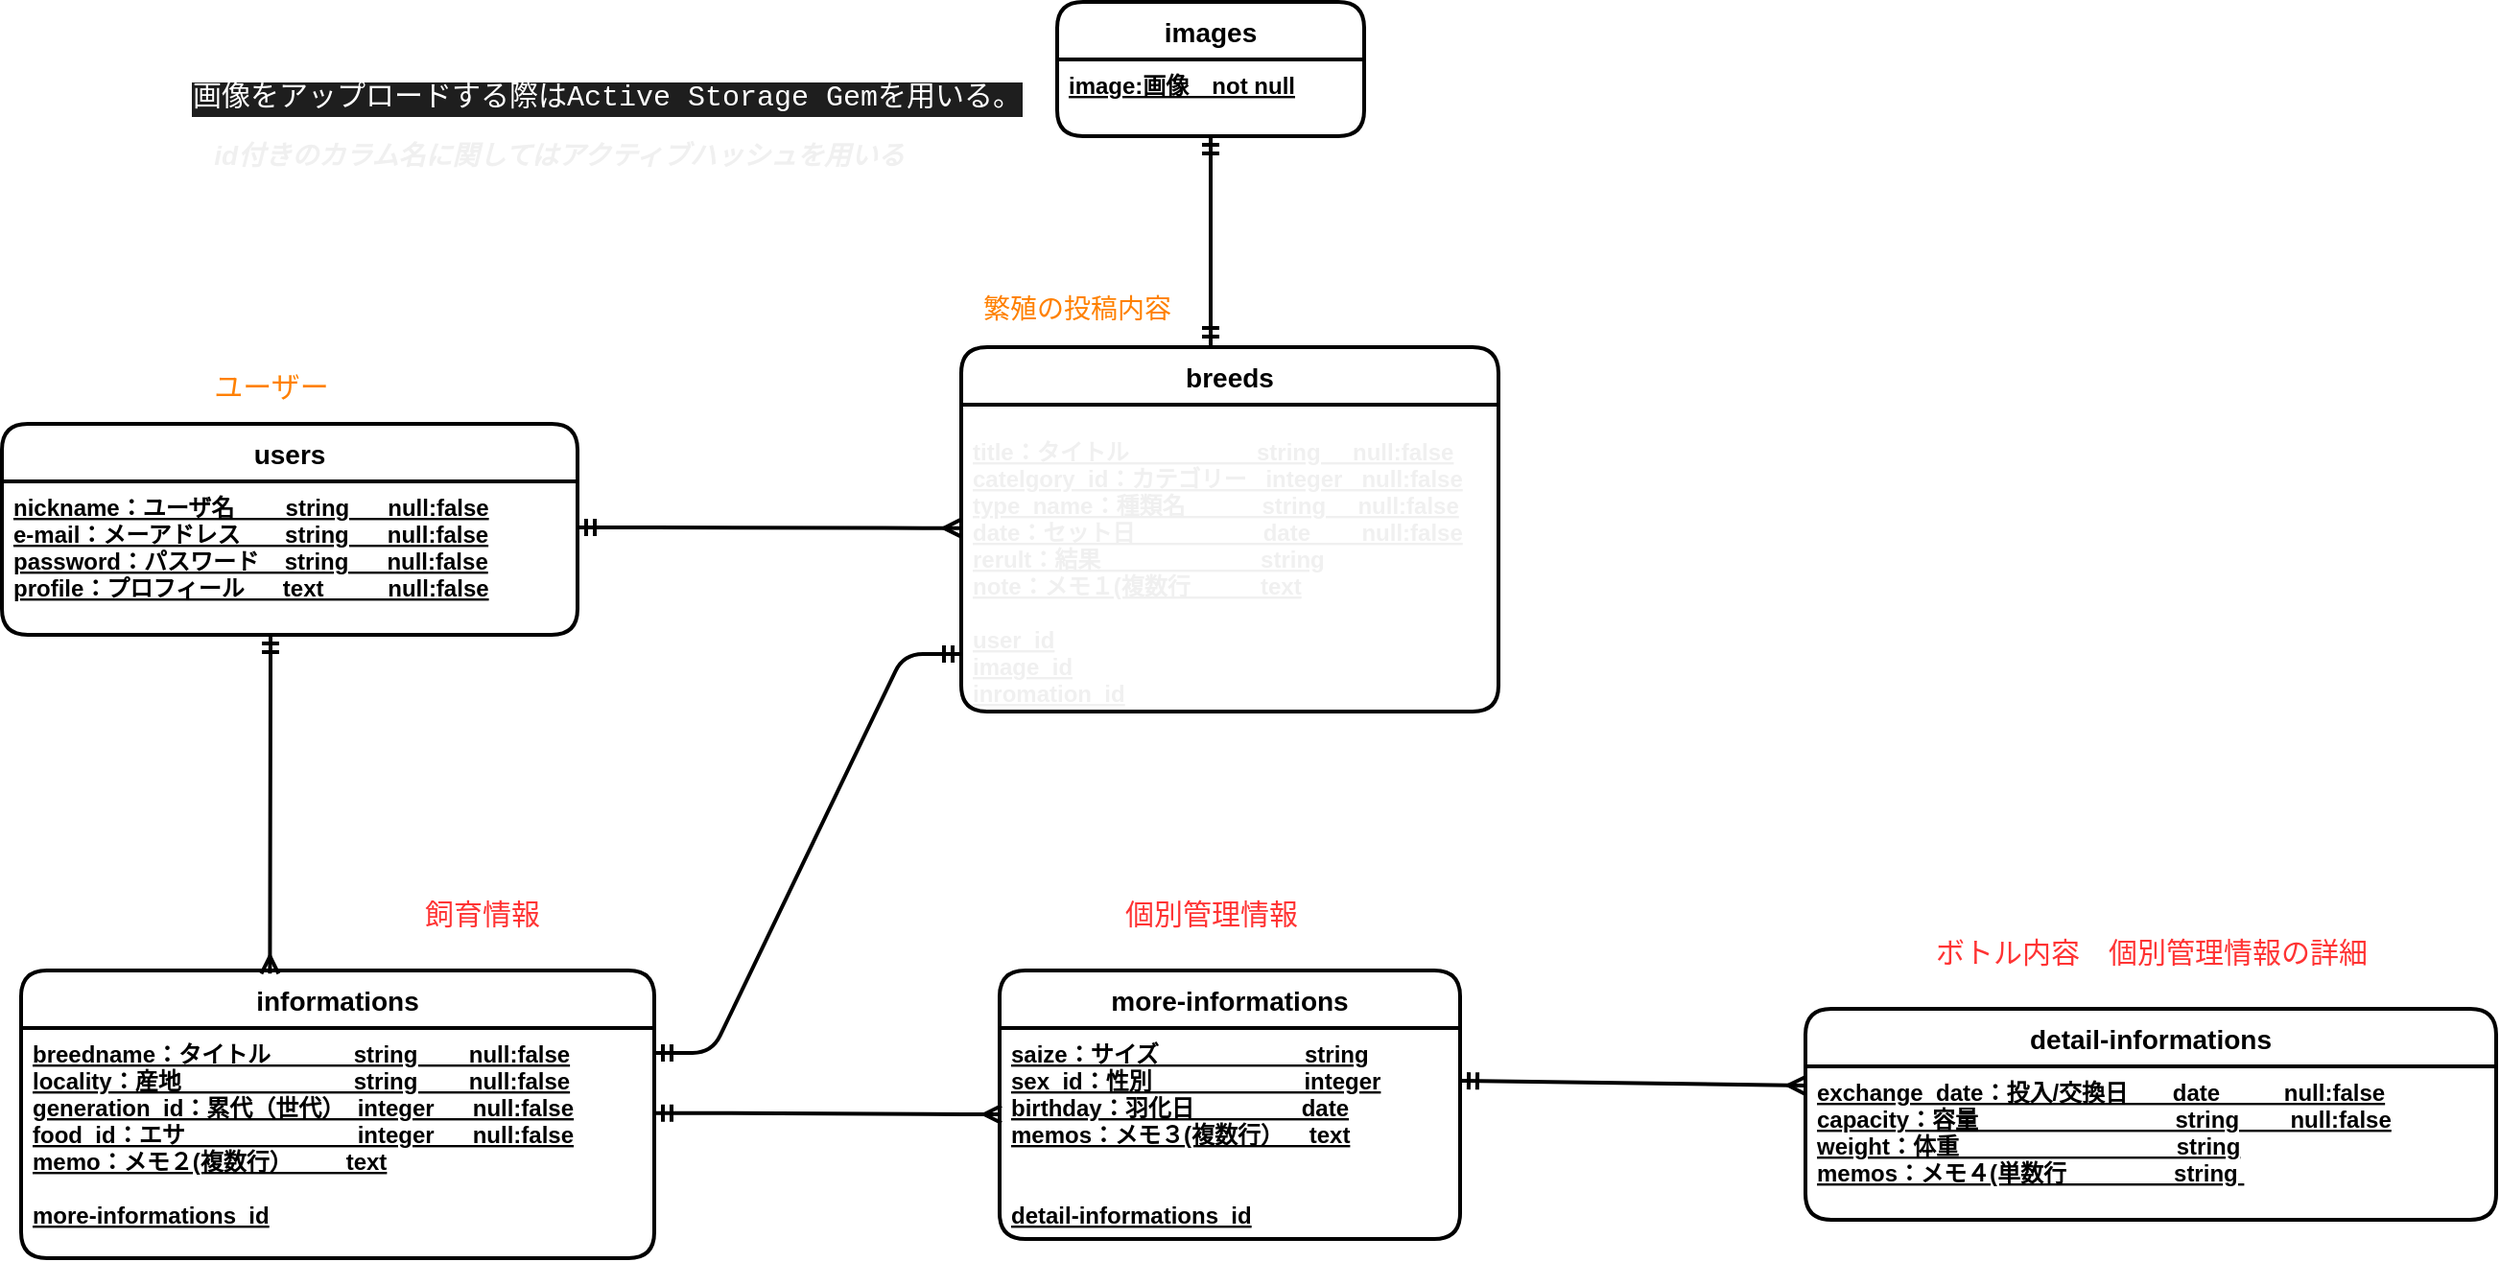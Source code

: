 <mxfile version="13.10.0" type="embed">
    <diagram id="FAHi92vayNuAMaZJ51Va" name="Page-1">
        <mxGraphModel dx="1081" dy="836" grid="1" gridSize="10" guides="1" tooltips="1" connect="1" arrows="1" fold="1" page="0" pageScale="1" pageWidth="1654" pageHeight="1169" background="none" math="0" shadow="0">
            <root>
                <mxCell id="0"/>
                <mxCell id="1" parent="0"/>
                <mxCell id="50" value="users" style="swimlane;childLayout=stackLayout;horizontal=1;startSize=30;horizontalStack=0;rounded=1;fontSize=14;fontStyle=1;strokeWidth=2;resizeParent=0;resizeLast=1;shadow=0;dashed=0;align=center;" parent="1" vertex="1">
                    <mxGeometry x="10" y="260" width="300" height="110" as="geometry">
                        <mxRectangle x="350" y="90" width="70" height="30" as="alternateBounds"/>
                    </mxGeometry>
                </mxCell>
                <mxCell id="51" value="nickname：ユーザ名        string      null:false&#10;e-mail：メーアドレス       string      null:false&#10;password：パスワード    string      null:false&#10;profile：プロフィール      text          null:false" style="align=left;strokeColor=none;fillColor=none;spacingLeft=4;fontSize=12;verticalAlign=top;resizable=0;rotatable=0;part=1;fontStyle=5" parent="50" vertex="1">
                    <mxGeometry y="30" width="300" height="80" as="geometry"/>
                </mxCell>
                <mxCell id="52" value="breeds" style="swimlane;childLayout=stackLayout;horizontal=1;startSize=30;horizontalStack=0;rounded=1;fontSize=14;fontStyle=1;strokeWidth=2;resizeParent=0;resizeLast=1;shadow=0;dashed=0;align=center;" parent="1" vertex="1">
                    <mxGeometry x="510" y="220" width="280" height="190" as="geometry"/>
                </mxCell>
                <mxCell id="53" value="" style="edgeStyle=entityRelationEdgeStyle;fontSize=12;html=1;endArrow=ERmany;startArrow=ERmandOne;strokeWidth=2;startFill=0;endFill=0;" parent="52" edge="1">
                    <mxGeometry width="100" height="100" relative="1" as="geometry">
                        <mxPoint x="-200" y="94" as="sourcePoint"/>
                        <mxPoint y="94.33" as="targetPoint"/>
                    </mxGeometry>
                </mxCell>
                <mxCell id="54" value="title：タイトル                    string     null:false&#10;catelgory_id：カテゴリー   integer   null:false&#10;type_name：種類名            string     null:false&#10;date：セット日                    date        null:false&#10;rerult：結果                         string&#10;note：メモ１(複数行           text&#10;&#10;user_id&#10;image_id&#10;inromation_id" style="align=left;strokeColor=none;fillColor=none;spacingLeft=4;fontSize=12;verticalAlign=bottom;resizable=0;rotatable=0;part=1;fontColor=#F0F0F0;fontStyle=5" parent="52" vertex="1">
                    <mxGeometry y="30" width="280" height="160" as="geometry"/>
                </mxCell>
                <mxCell id="55" value="images" style="swimlane;childLayout=stackLayout;horizontal=1;startSize=30;horizontalStack=0;rounded=1;fontSize=14;fontStyle=1;strokeWidth=2;resizeParent=0;resizeLast=1;shadow=0;dashed=0;align=center;" parent="1" vertex="1">
                    <mxGeometry x="560" y="40" width="160" height="70" as="geometry"/>
                </mxCell>
                <mxCell id="56" value="image:画像　not null" style="align=left;strokeColor=none;fillColor=none;spacingLeft=4;fontSize=12;verticalAlign=top;resizable=0;rotatable=0;part=1;fontStyle=5" parent="55" vertex="1">
                    <mxGeometry y="30" width="160" height="40" as="geometry"/>
                </mxCell>
                <mxCell id="57" value="" style="fontSize=12;html=1;endArrow=ERmandOne;startArrow=ERmandOne;strokeWidth=2;startFill=0;endFill=0;targetPerimeterSpacing=0;exitX=0.5;exitY=1;exitDx=0;exitDy=0;" parent="1" source="56" edge="1">
                    <mxGeometry width="100" height="100" relative="1" as="geometry">
                        <mxPoint x="615" y="120" as="sourcePoint"/>
                        <mxPoint x="640.0" y="219" as="targetPoint"/>
                        <Array as="points"/>
                    </mxGeometry>
                </mxCell>
                <mxCell id="58" value="informations" style="swimlane;childLayout=stackLayout;horizontal=1;startSize=30;horizontalStack=0;rounded=1;fontSize=14;fontStyle=1;strokeWidth=2;resizeParent=0;resizeLast=1;shadow=0;dashed=0;align=center;" parent="1" vertex="1">
                    <mxGeometry x="20" y="545" width="330" height="150" as="geometry"/>
                </mxCell>
                <mxCell id="59" value="breedname：タイトル             string        null:false&#10;locality：産地                           string        null:false&#10;generation_id：累代（世代）  integer      null:false&#10;food_id：エサ                           integer      null:false&#10;memo：メモ２(複数行）　　   text&#10;&#10;more-informations_id" style="align=left;strokeColor=none;fillColor=none;spacingLeft=4;fontSize=12;verticalAlign=top;resizable=0;rotatable=0;part=1;fontStyle=5" parent="58" vertex="1">
                    <mxGeometry y="30" width="330" height="120" as="geometry"/>
                </mxCell>
                <mxCell id="60" value="more-informations" style="swimlane;childLayout=stackLayout;horizontal=1;startSize=30;horizontalStack=0;rounded=1;fontSize=14;fontStyle=1;strokeWidth=2;resizeParent=0;resizeLast=1;shadow=0;dashed=0;align=center;" parent="1" vertex="1">
                    <mxGeometry x="530" y="545" width="240" height="140" as="geometry"/>
                </mxCell>
                <mxCell id="61" value="saize：サイズ           　　　 string&#10;sex_id：性別            　　　 integer&#10;birthday：羽化日      　　　date&#10;memos：メモ３(複数行）    text&#10;&#10;&#10;detail-informations_id" style="align=left;strokeColor=none;fillColor=none;spacingLeft=4;fontSize=12;verticalAlign=top;resizable=0;rotatable=0;part=1;fontStyle=5" parent="60" vertex="1">
                    <mxGeometry y="30" width="240" height="110" as="geometry"/>
                </mxCell>
                <mxCell id="62" value="" style="edgeStyle=entityRelationEdgeStyle;fontSize=12;html=1;endArrow=ERmandOne;startArrow=ERmandOne;entryX=0.008;entryY=0.446;entryDx=0;entryDy=0;entryPerimeter=0;strokeWidth=2;startFill=0;endFill=0;" parent="1" edge="1">
                    <mxGeometry width="100" height="100" relative="1" as="geometry">
                        <mxPoint x="350" y="588" as="sourcePoint"/>
                        <mxPoint x="510.0" y="380.0" as="targetPoint"/>
                    </mxGeometry>
                </mxCell>
                <mxCell id="63" value="" style="fontSize=12;html=1;endArrow=ERmany;startArrow=ERmandOne;strokeWidth=2;startFill=0;endFill=0;targetPerimeterSpacing=0;exitX=1;exitY=0.25;exitDx=0;exitDy=0;" parent="1" edge="1" source="61">
                    <mxGeometry width="100" height="100" relative="1" as="geometry">
                        <mxPoint x="770" y="619.33" as="sourcePoint"/>
                        <mxPoint x="950" y="605" as="targetPoint"/>
                        <Array as="points"/>
                    </mxGeometry>
                </mxCell>
                <mxCell id="64" value="detail-informations" style="swimlane;childLayout=stackLayout;horizontal=1;startSize=30;horizontalStack=0;rounded=1;fontSize=14;fontStyle=1;strokeWidth=2;resizeParent=0;resizeLast=1;shadow=0;dashed=0;align=center;" parent="1" vertex="1">
                    <mxGeometry x="950" y="565" width="360" height="110" as="geometry"/>
                </mxCell>
                <mxCell id="65" value="exchange_date：投入/交換日       date          null:false&#10;capacity：容量            　 　　       string        null:false&#10;weight：体重                                  string&#10;memos：メモ４(単数行　　　      string " style="align=left;strokeColor=none;fillColor=none;spacingLeft=4;fontSize=12;verticalAlign=top;resizable=0;rotatable=0;part=1;fontStyle=5" parent="64" vertex="1">
                    <mxGeometry y="30" width="360" height="80" as="geometry"/>
                </mxCell>
                <mxCell id="66" value="" style="edgeStyle=entityRelationEdgeStyle;fontSize=12;html=1;endArrow=ERmany;startArrow=ERmandOne;strokeWidth=2;startFill=0;endFill=0;entryX=0.004;entryY=0.409;entryDx=0;entryDy=0;entryPerimeter=0;" parent="1" edge="1" target="61">
                    <mxGeometry width="100" height="100" relative="1" as="geometry">
                        <mxPoint x="350.0" y="619.33" as="sourcePoint"/>
                        <mxPoint x="531" y="619" as="targetPoint"/>
                    </mxGeometry>
                </mxCell>
                <mxCell id="67" value="&lt;font color=&quot;#ff3333&quot; style=&quot;font-size: 15px&quot;&gt;ボトル内容　個別管理情報の詳細&lt;/font&gt;" style="text;html=1;align=center;verticalAlign=middle;resizable=0;points=[];autosize=1;fontColor=#FF8000;" parent="1" vertex="1">
                    <mxGeometry x="1010" y="525" width="240" height="20" as="geometry"/>
                </mxCell>
                <mxCell id="68" value="&lt;font color=&quot;#ff3333&quot; style=&quot;font-size: 15px&quot;&gt;個別管理情報&lt;/font&gt;" style="text;html=1;align=center;verticalAlign=middle;resizable=0;points=[];autosize=1;fontColor=#FF8000;" parent="1" vertex="1">
                    <mxGeometry x="585" y="505" width="110" height="20" as="geometry"/>
                </mxCell>
                <mxCell id="69" value="&lt;font color=&quot;#ff3333&quot; style=&quot;font-size: 15px&quot;&gt;飼育情報&lt;/font&gt;" style="text;html=1;align=center;verticalAlign=middle;resizable=0;points=[];autosize=1;fontColor=#FF8000;" parent="1" vertex="1">
                    <mxGeometry x="220" y="505" width="80" height="20" as="geometry"/>
                </mxCell>
                <mxCell id="70" value="&lt;font style=&quot;font-size: 15px&quot;&gt;ユーザー&lt;/font&gt;" style="text;html=1;align=center;verticalAlign=middle;resizable=0;points=[];autosize=1;fontColor=#FF8000;" parent="1" vertex="1">
                    <mxGeometry x="115" y="230" width="70" height="20" as="geometry"/>
                </mxCell>
                <mxCell id="71" value="&lt;font style=&quot;font-size: 14px&quot;&gt;繁殖の投稿内容&lt;/font&gt;" style="text;html=1;align=center;verticalAlign=middle;resizable=0;points=[];autosize=1;fontColor=#FF8000;" parent="1" vertex="1">
                    <mxGeometry x="515" y="190" width="110" height="20" as="geometry"/>
                </mxCell>
                <mxCell id="72" value="&lt;font color=&quot;#f0f0f0&quot; style=&quot;font-size: 14px&quot;&gt;id付きのカラム名に関してはアクティブハッシュを用いる&lt;/font&gt;" style="text;html=1;align=center;verticalAlign=middle;resizable=0;points=[];autosize=1;fontColor=#FF8000;strokeWidth=3;fontSize=14;fontStyle=3" parent="1" vertex="1">
                    <mxGeometry x="115" y="110" width="370" height="20" as="geometry"/>
                </mxCell>
                <mxCell id="73" value="&lt;div style=&quot;background-color: rgb(30, 30, 30); font-family: menlo, monaco, &amp;quot;courier new&amp;quot;, monospace; font-size: 15px; line-height: 18px;&quot;&gt;&lt;span style=&quot;font-size: 15px;&quot;&gt;&lt;font color=&quot;#ffffff&quot; style=&quot;font-size: 15px;&quot;&gt;画像をアップロードする際はActive Storage Gemを用いる。&lt;/font&gt;&lt;/span&gt;&lt;/div&gt;" style="text;html=1;align=center;verticalAlign=middle;resizable=0;points=[];autosize=1;fontSize=15;fontColor=#FF8000;fontStyle=0" parent="1" vertex="1">
                    <mxGeometry x="100" y="80" width="450" height="20" as="geometry"/>
                </mxCell>
                <mxCell id="75" value="" style="fontSize=12;html=1;endArrow=ERmany;startArrow=ERmandOne;strokeWidth=2;startFill=0;endFill=0;targetPerimeterSpacing=0;entryX=0.393;entryY=0.011;entryDx=0;entryDy=0;entryPerimeter=0;" edge="1" parent="1" target="58">
                    <mxGeometry width="100" height="100" relative="1" as="geometry">
                        <mxPoint x="150" y="370" as="sourcePoint"/>
                        <mxPoint x="150" y="540" as="targetPoint"/>
                        <Array as="points">
                            <mxPoint x="150" y="390"/>
                        </Array>
                    </mxGeometry>
                </mxCell>
            </root>
        </mxGraphModel>
    </diagram>
</mxfile>